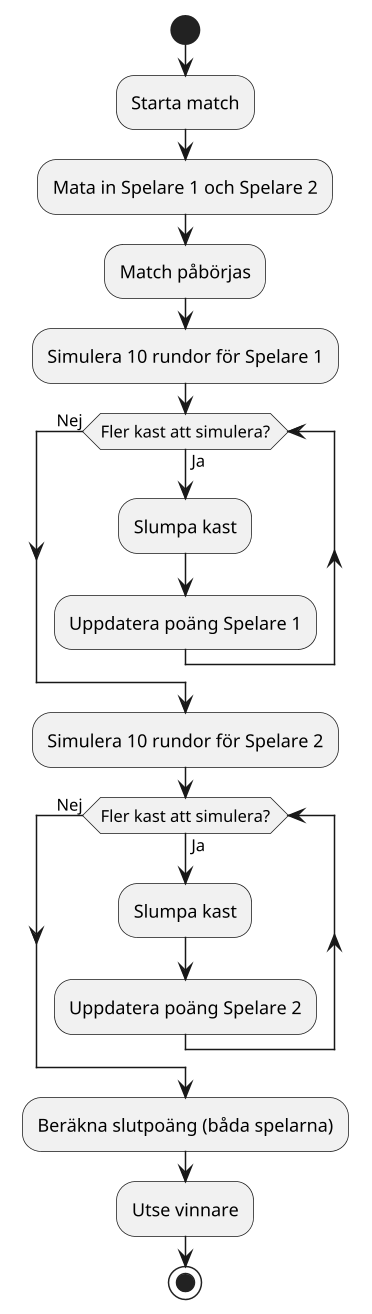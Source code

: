 @startuml
start
scale 1.5

:Starta match;
:Mata in Spelare 1 och Spelare 2;
:Match påbörjas;

:Simulera 10 rundor för Spelare 1;
while (Fler kast att simulera?) is (Ja)
  :Slumpa kast;
  :Uppdatera poäng Spelare 1;
endwhile (Nej)

:Simulera 10 rundor för Spelare 2;
while (Fler kast att simulera?) is (Ja)
  :Slumpa kast;
  :Uppdatera poäng Spelare 2;
endwhile (Nej)

:Beräkna slutpoäng (båda spelarna);
:Utse vinnare;
stop
@enduml
